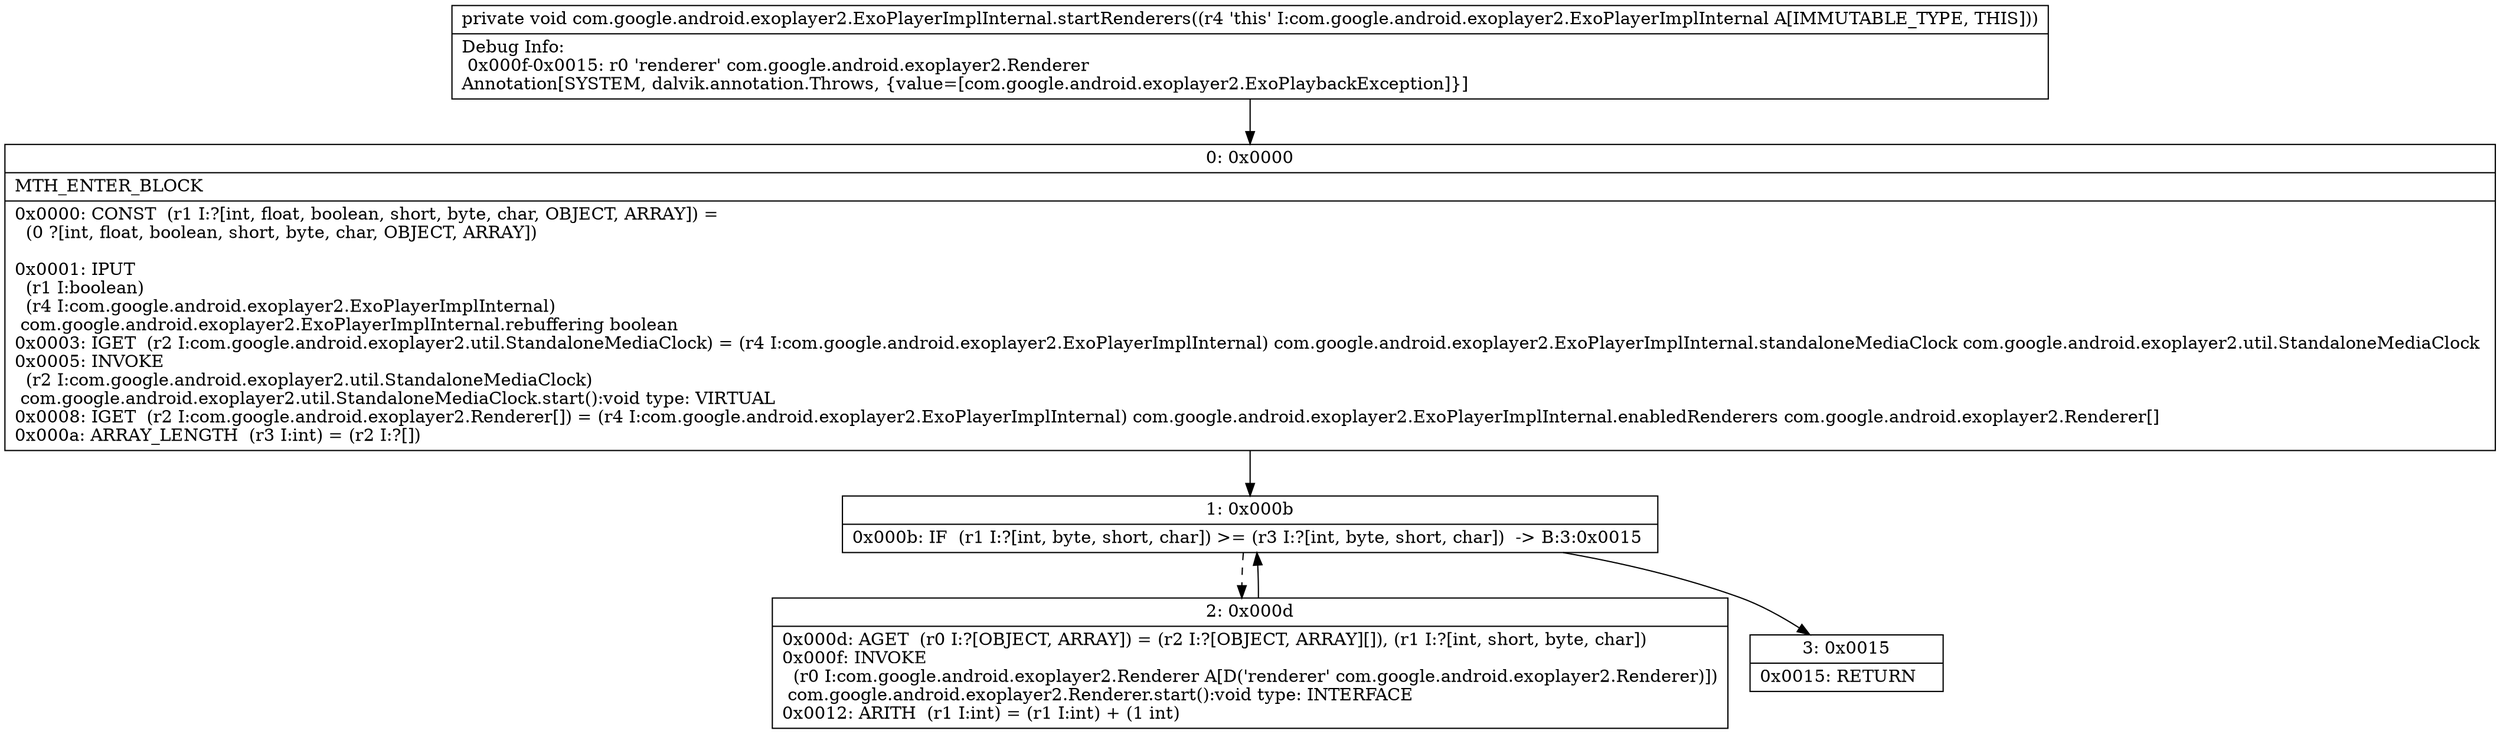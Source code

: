 digraph "CFG forcom.google.android.exoplayer2.ExoPlayerImplInternal.startRenderers()V" {
Node_0 [shape=record,label="{0\:\ 0x0000|MTH_ENTER_BLOCK\l|0x0000: CONST  (r1 I:?[int, float, boolean, short, byte, char, OBJECT, ARRAY]) = \l  (0 ?[int, float, boolean, short, byte, char, OBJECT, ARRAY])\l \l0x0001: IPUT  \l  (r1 I:boolean)\l  (r4 I:com.google.android.exoplayer2.ExoPlayerImplInternal)\l com.google.android.exoplayer2.ExoPlayerImplInternal.rebuffering boolean \l0x0003: IGET  (r2 I:com.google.android.exoplayer2.util.StandaloneMediaClock) = (r4 I:com.google.android.exoplayer2.ExoPlayerImplInternal) com.google.android.exoplayer2.ExoPlayerImplInternal.standaloneMediaClock com.google.android.exoplayer2.util.StandaloneMediaClock \l0x0005: INVOKE  \l  (r2 I:com.google.android.exoplayer2.util.StandaloneMediaClock)\l com.google.android.exoplayer2.util.StandaloneMediaClock.start():void type: VIRTUAL \l0x0008: IGET  (r2 I:com.google.android.exoplayer2.Renderer[]) = (r4 I:com.google.android.exoplayer2.ExoPlayerImplInternal) com.google.android.exoplayer2.ExoPlayerImplInternal.enabledRenderers com.google.android.exoplayer2.Renderer[] \l0x000a: ARRAY_LENGTH  (r3 I:int) = (r2 I:?[]) \l}"];
Node_1 [shape=record,label="{1\:\ 0x000b|0x000b: IF  (r1 I:?[int, byte, short, char]) \>= (r3 I:?[int, byte, short, char])  \-\> B:3:0x0015 \l}"];
Node_2 [shape=record,label="{2\:\ 0x000d|0x000d: AGET  (r0 I:?[OBJECT, ARRAY]) = (r2 I:?[OBJECT, ARRAY][]), (r1 I:?[int, short, byte, char]) \l0x000f: INVOKE  \l  (r0 I:com.google.android.exoplayer2.Renderer A[D('renderer' com.google.android.exoplayer2.Renderer)])\l com.google.android.exoplayer2.Renderer.start():void type: INTERFACE \l0x0012: ARITH  (r1 I:int) = (r1 I:int) + (1 int) \l}"];
Node_3 [shape=record,label="{3\:\ 0x0015|0x0015: RETURN   \l}"];
MethodNode[shape=record,label="{private void com.google.android.exoplayer2.ExoPlayerImplInternal.startRenderers((r4 'this' I:com.google.android.exoplayer2.ExoPlayerImplInternal A[IMMUTABLE_TYPE, THIS]))  | Debug Info:\l  0x000f\-0x0015: r0 'renderer' com.google.android.exoplayer2.Renderer\lAnnotation[SYSTEM, dalvik.annotation.Throws, \{value=[com.google.android.exoplayer2.ExoPlaybackException]\}]\l}"];
MethodNode -> Node_0;
Node_0 -> Node_1;
Node_1 -> Node_2[style=dashed];
Node_1 -> Node_3;
Node_2 -> Node_1;
}

